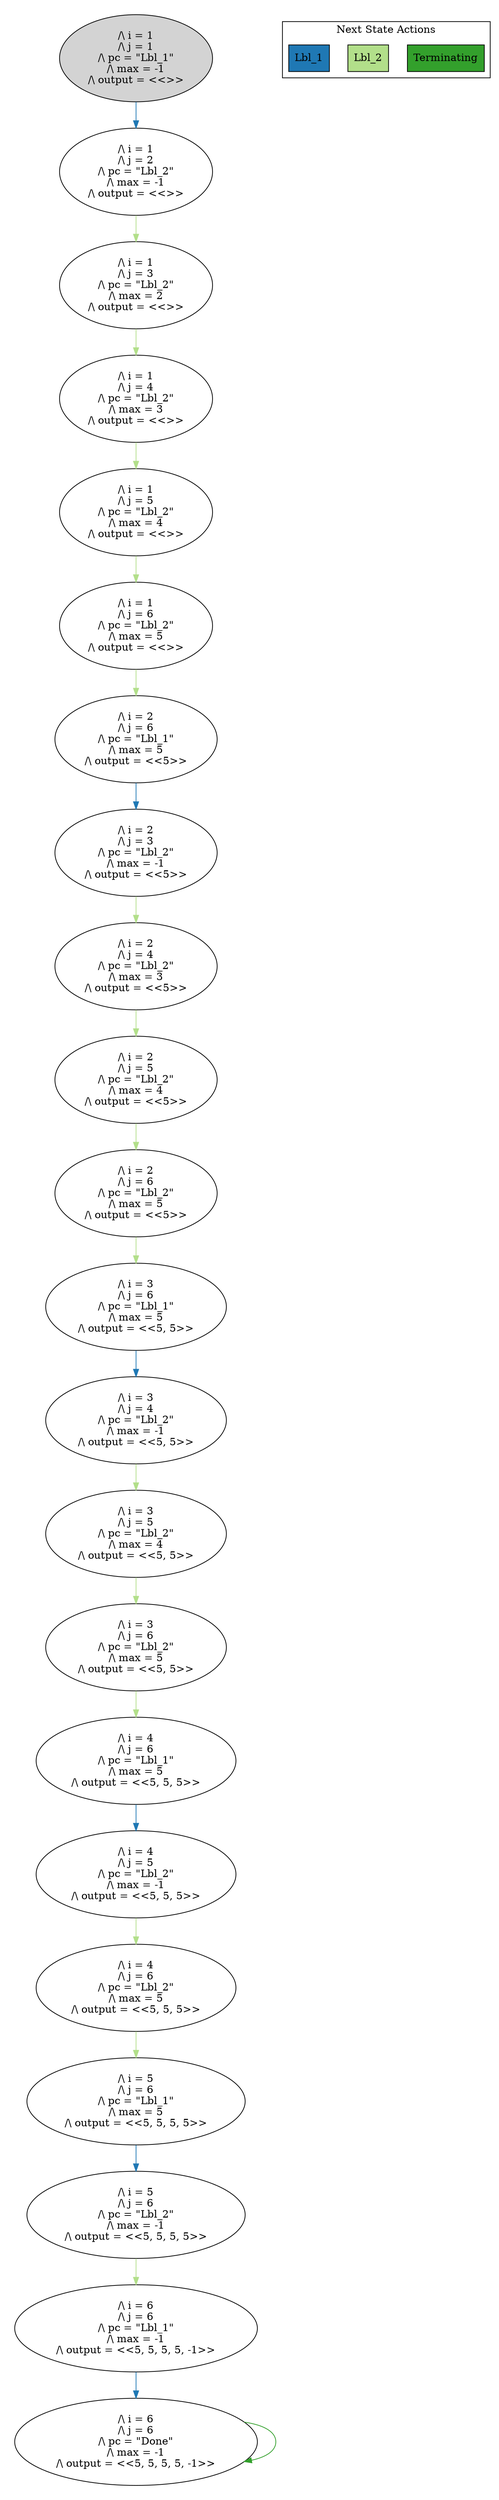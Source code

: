 strict digraph DiskGraph {
edge [colorscheme="paired12"]
nodesep=0.35;
subgraph cluster_graph {
color="white";
-5442962046193884902 [label="/\\ i = 1\n/\\ j = 1\n/\\ pc = \"Lbl_1\"\n/\\ max = -1\n/\\ output = <<>>",style = filled]
-5442962046193884902 -> 7588566892347433116 [label="",color="2",fontcolor="2"];
7588566892347433116 [label="/\\ i = 1\n/\\ j = 2\n/\\ pc = \"Lbl_2\"\n/\\ max = -1\n/\\ output = <<>>"];
7588566892347433116 -> -3299125064538372405 [label="",color="3",fontcolor="3"];
-3299125064538372405 [label="/\\ i = 1\n/\\ j = 3\n/\\ pc = \"Lbl_2\"\n/\\ max = 2\n/\\ output = <<>>"];
-3299125064538372405 -> 6829830720825826273 [label="",color="3",fontcolor="3"];
6829830720825826273 [label="/\\ i = 1\n/\\ j = 4\n/\\ pc = \"Lbl_2\"\n/\\ max = 3\n/\\ output = <<>>"];
6829830720825826273 -> -9032742870205156153 [label="",color="3",fontcolor="3"];
-9032742870205156153 [label="/\\ i = 1\n/\\ j = 5\n/\\ pc = \"Lbl_2\"\n/\\ max = 4\n/\\ output = <<>>"];
-9032742870205156153 -> 3248386727754783115 [label="",color="3",fontcolor="3"];
3248386727754783115 [label="/\\ i = 1\n/\\ j = 6\n/\\ pc = \"Lbl_2\"\n/\\ max = 5\n/\\ output = <<>>"];
3248386727754783115 -> -6361441722534358582 [label="",color="3",fontcolor="3"];
-6361441722534358582 [label="/\\ i = 2\n/\\ j = 6\n/\\ pc = \"Lbl_1\"\n/\\ max = 5\n/\\ output = <<5>>"];
-6361441722534358582 -> -3417646687228789724 [label="",color="2",fontcolor="2"];
-3417646687228789724 [label="/\\ i = 2\n/\\ j = 3\n/\\ pc = \"Lbl_2\"\n/\\ max = -1\n/\\ output = <<5>>"];
-3417646687228789724 -> 7707089885381965540 [label="",color="3",fontcolor="3"];
7707089885381965540 [label="/\\ i = 2\n/\\ j = 4\n/\\ pc = \"Lbl_2\"\n/\\ max = 3\n/\\ output = <<5>>"];
7707089885381965540 -> -778521491829170115 [label="",color="3",fontcolor="3"];
-778521491829170115 [label="/\\ i = 2\n/\\ j = 5\n/\\ pc = \"Lbl_2\"\n/\\ max = 4\n/\\ output = <<5>>"];
-778521491829170115 -> -3065241589703907487 [label="",color="3",fontcolor="3"];
-3065241589703907487 [label="/\\ i = 2\n/\\ j = 6\n/\\ pc = \"Lbl_2\"\n/\\ max = 5\n/\\ output = <<5>>"];
-3065241589703907487 -> -4050793282985643967 [label="",color="3",fontcolor="3"];
-4050793282985643967 [label="/\\ i = 3\n/\\ j = 6\n/\\ pc = \"Lbl_1\"\n/\\ max = 5\n/\\ output = <<5, 5>>"];
-4050793282985643967 -> -2485949494236964440 [label="",color="2",fontcolor="2"];
-2485949494236964440 [label="/\\ i = 3\n/\\ j = 4\n/\\ pc = \"Lbl_2\"\n/\\ max = -1\n/\\ output = <<5, 5>>"];
-2485949494236964440 -> 3742643617944276312 [label="",color="3",fontcolor="3"];
3742643617944276312 [label="/\\ i = 3\n/\\ j = 5\n/\\ pc = \"Lbl_2\"\n/\\ max = 4\n/\\ output = <<5, 5>>"];
3742643617944276312 -> 5484348192017137066 [label="",color="3",fontcolor="3"];
5484348192017137066 [label="/\\ i = 3\n/\\ j = 6\n/\\ pc = \"Lbl_2\"\n/\\ max = 5\n/\\ output = <<5, 5>>"];
5484348192017137066 -> -3957682125894311765 [label="",color="3",fontcolor="3"];
-3957682125894311765 [label="/\\ i = 4\n/\\ j = 6\n/\\ pc = \"Lbl_1\"\n/\\ max = 5\n/\\ output = <<5, 5, 5>>"];
-3957682125894311765 -> -6425773168331570611 [label="",color="2",fontcolor="2"];
-6425773168331570611 [label="/\\ i = 4\n/\\ j = 5\n/\\ pc = \"Lbl_2\"\n/\\ max = -1\n/\\ output = <<5, 5, 5>>"];
-6425773168331570611 -> -4308370589715695136 [label="",color="3",fontcolor="3"];
-4308370589715695136 [label="/\\ i = 4\n/\\ j = 6\n/\\ pc = \"Lbl_2\"\n/\\ max = 5\n/\\ output = <<5, 5, 5>>"];
-4308370589715695136 -> 2372273037345231459 [label="",color="3",fontcolor="3"];
2372273037345231459 [label="/\\ i = 5\n/\\ j = 6\n/\\ pc = \"Lbl_1\"\n/\\ max = 5\n/\\ output = <<5, 5, 5, 5>>"];
2372273037345231459 -> -2817644146011576789 [label="",color="2",fontcolor="2"];
-2817644146011576789 [label="/\\ i = 5\n/\\ j = 6\n/\\ pc = \"Lbl_2\"\n/\\ max = -1\n/\\ output = <<5, 5, 5, 5>>"];
-2817644146011576789 -> -5969084141315775610 [label="",color="3",fontcolor="3"];
-5969084141315775610 [label="/\\ i = 6\n/\\ j = 6\n/\\ pc = \"Lbl_1\"\n/\\ max = -1\n/\\ output = <<5, 5, 5, 5, -1>>"];
-5969084141315775610 -> 8656832419375176224 [label="",color="2",fontcolor="2"];
8656832419375176224 [label="/\\ i = 6\n/\\ j = 6\n/\\ pc = \"Done\"\n/\\ max = -1\n/\\ output = <<5, 5, 5, 5, -1>>"];
8656832419375176224 -> 8656832419375176224 [label="",color="4",fontcolor="4"];
{rank = same; -5442962046193884902;}
{rank = same; 7588566892347433116;}
{rank = same; -3299125064538372405;}
{rank = same; 6829830720825826273;}
{rank = same; -9032742870205156153;}
{rank = same; 3248386727754783115;}
{rank = same; -6361441722534358582;}
{rank = same; -3417646687228789724;}
{rank = same; 7707089885381965540;}
{rank = same; -778521491829170115;}
{rank = same; -3065241589703907487;}
{rank = same; -4050793282985643967;}
{rank = same; -2485949494236964440;}
{rank = same; 3742643617944276312;}
{rank = same; 5484348192017137066;}
{rank = same; -3957682125894311765;}
{rank = same; -6425773168331570611;}
{rank = same; -4308370589715695136;}
{rank = same; 2372273037345231459;}
{rank = same; -2817644146011576789;}
{rank = same; -5969084141315775610;}
{rank = same; 8656832419375176224;}
}
subgraph cluster_legend {graph[style=bold];label = "Next State Actions" style="solid"
node [ labeljust="l",colorscheme="paired12",style=filled,shape=record ]
Terminating [label="Terminating",fillcolor=4]
Lbl_2 [label="Lbl_2",fillcolor=3]
Lbl_1 [label="Lbl_1",fillcolor=2]
}}